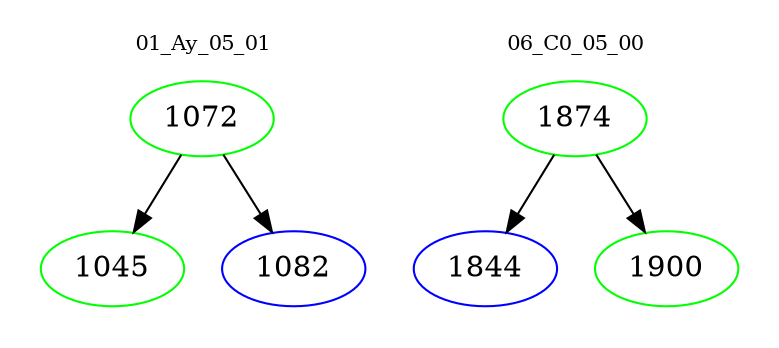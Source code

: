 digraph{
subgraph cluster_0 {
color = white
label = "01_Ay_05_01";
fontsize=10;
T0_1072 [label="1072", color="green"]
T0_1072 -> T0_1045 [color="black"]
T0_1045 [label="1045", color="green"]
T0_1072 -> T0_1082 [color="black"]
T0_1082 [label="1082", color="blue"]
}
subgraph cluster_1 {
color = white
label = "06_C0_05_00";
fontsize=10;
T1_1874 [label="1874", color="green"]
T1_1874 -> T1_1844 [color="black"]
T1_1844 [label="1844", color="blue"]
T1_1874 -> T1_1900 [color="black"]
T1_1900 [label="1900", color="green"]
}
}
